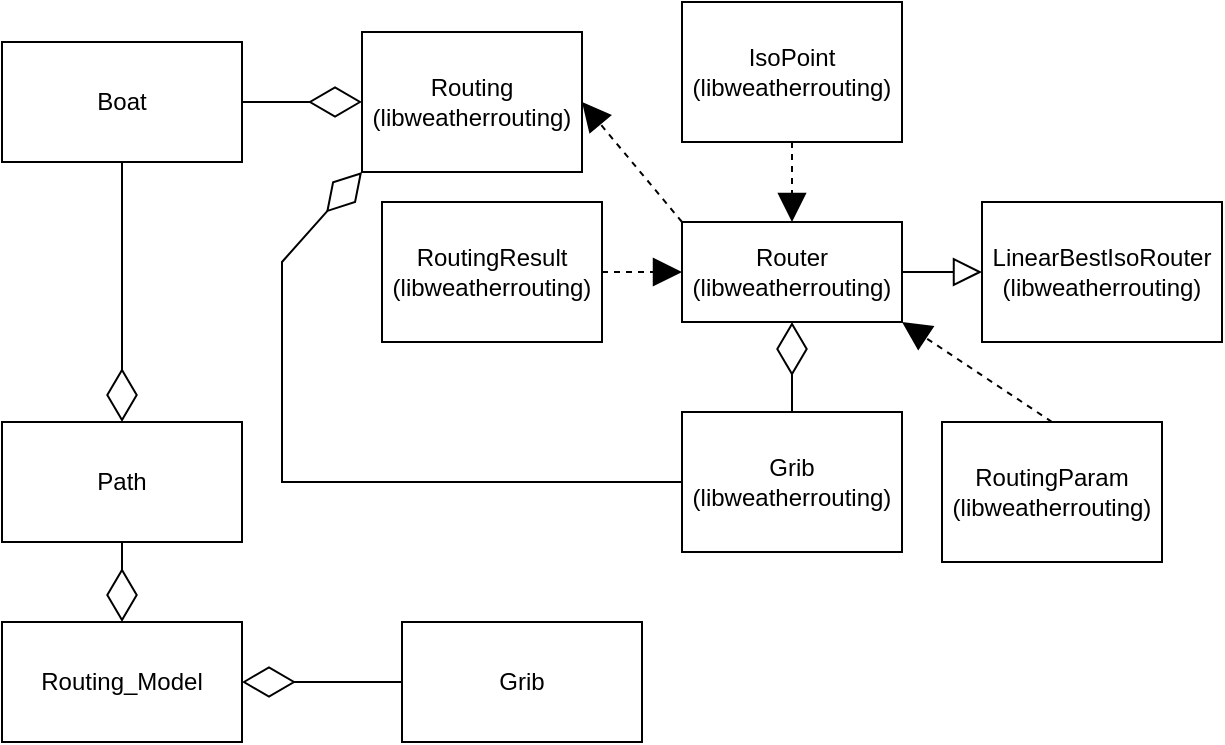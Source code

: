 <mxfile version="26.0.10">
  <diagram name="Page-1" id="5yTConWs5JeKKFf_RoLr">
    <mxGraphModel dx="613" dy="614" grid="1" gridSize="10" guides="1" tooltips="1" connect="1" arrows="1" fold="1" page="1" pageScale="1" pageWidth="827" pageHeight="1169" math="0" shadow="0">
      <root>
        <mxCell id="0" />
        <mxCell id="1" parent="0" />
        <mxCell id="mq2eGTBwY-Je7kz1Fum_-1" value="Boat" style="rounded=0;whiteSpace=wrap;html=1;" vertex="1" parent="1">
          <mxGeometry x="190" y="90" width="120" height="60" as="geometry" />
        </mxCell>
        <mxCell id="mq2eGTBwY-Je7kz1Fum_-2" value="Path" style="rounded=0;whiteSpace=wrap;html=1;" vertex="1" parent="1">
          <mxGeometry x="190" y="280" width="120" height="60" as="geometry" />
        </mxCell>
        <mxCell id="mq2eGTBwY-Je7kz1Fum_-3" value="Grib" style="rounded=0;whiteSpace=wrap;html=1;" vertex="1" parent="1">
          <mxGeometry x="390" y="380" width="120" height="60" as="geometry" />
        </mxCell>
        <mxCell id="mq2eGTBwY-Je7kz1Fum_-4" value="Routing_Model" style="rounded=0;whiteSpace=wrap;html=1;" vertex="1" parent="1">
          <mxGeometry x="190" y="380" width="120" height="60" as="geometry" />
        </mxCell>
        <mxCell id="mq2eGTBwY-Je7kz1Fum_-9" value="" style="endArrow=diamondThin;endFill=0;endSize=24;html=1;rounded=0;exitX=0.5;exitY=1;exitDx=0;exitDy=0;entryX=0.5;entryY=0;entryDx=0;entryDy=0;" edge="1" parent="1" source="mq2eGTBwY-Je7kz1Fum_-1" target="mq2eGTBwY-Je7kz1Fum_-2">
          <mxGeometry width="160" relative="1" as="geometry">
            <mxPoint x="260" y="180" as="sourcePoint" />
            <mxPoint x="420" y="180" as="targetPoint" />
          </mxGeometry>
        </mxCell>
        <mxCell id="mq2eGTBwY-Je7kz1Fum_-10" value="" style="endArrow=diamondThin;endFill=0;endSize=24;html=1;rounded=0;exitX=0.5;exitY=1;exitDx=0;exitDy=0;entryX=0.5;entryY=0;entryDx=0;entryDy=0;" edge="1" parent="1" source="mq2eGTBwY-Je7kz1Fum_-2" target="mq2eGTBwY-Je7kz1Fum_-4">
          <mxGeometry width="160" relative="1" as="geometry">
            <mxPoint x="259.7" y="260" as="sourcePoint" />
            <mxPoint x="259.7" y="310" as="targetPoint" />
          </mxGeometry>
        </mxCell>
        <mxCell id="mq2eGTBwY-Je7kz1Fum_-11" value="" style="endArrow=diamondThin;endFill=0;endSize=24;html=1;rounded=0;entryX=1;entryY=0.5;entryDx=0;entryDy=0;" edge="1" parent="1" source="mq2eGTBwY-Je7kz1Fum_-3" target="mq2eGTBwY-Je7kz1Fum_-4">
          <mxGeometry width="160" relative="1" as="geometry">
            <mxPoint x="380" y="240" as="sourcePoint" />
            <mxPoint x="380" y="290" as="targetPoint" />
          </mxGeometry>
        </mxCell>
        <mxCell id="mq2eGTBwY-Je7kz1Fum_-12" value="LinearBestIsoRouter (libweatherrouting)" style="html=1;whiteSpace=wrap;" vertex="1" parent="1">
          <mxGeometry x="680" y="170" width="120" height="70" as="geometry" />
        </mxCell>
        <mxCell id="mq2eGTBwY-Je7kz1Fum_-13" value="Routing (libweatherrouting)" style="html=1;whiteSpace=wrap;" vertex="1" parent="1">
          <mxGeometry x="370" y="85" width="110" height="70" as="geometry" />
        </mxCell>
        <mxCell id="mq2eGTBwY-Je7kz1Fum_-17" value="Router&lt;div&gt;(libweatherrouting)&lt;/div&gt;" style="html=1;whiteSpace=wrap;" vertex="1" parent="1">
          <mxGeometry x="530" y="180" width="110" height="50" as="geometry" />
        </mxCell>
        <mxCell id="mq2eGTBwY-Je7kz1Fum_-19" value="" style="endArrow=block;dashed=0;endFill=0;endSize=12;html=1;rounded=0;exitX=1;exitY=0.5;exitDx=0;exitDy=0;entryX=0;entryY=0.5;entryDx=0;entryDy=0;" edge="1" parent="1" source="mq2eGTBwY-Je7kz1Fum_-17" target="mq2eGTBwY-Je7kz1Fum_-12">
          <mxGeometry width="160" relative="1" as="geometry">
            <mxPoint x="400" y="220" as="sourcePoint" />
            <mxPoint x="560" y="220" as="targetPoint" />
          </mxGeometry>
        </mxCell>
        <mxCell id="mq2eGTBwY-Je7kz1Fum_-21" value="Grib&lt;div&gt;(libweatherrouting)&lt;/div&gt;" style="html=1;whiteSpace=wrap;" vertex="1" parent="1">
          <mxGeometry x="530" y="275" width="110" height="70" as="geometry" />
        </mxCell>
        <mxCell id="mq2eGTBwY-Je7kz1Fum_-22" value="" style="endArrow=diamondThin;endFill=0;endSize=24;html=1;rounded=0;exitX=0.5;exitY=0;exitDx=0;exitDy=0;entryX=0.5;entryY=1;entryDx=0;entryDy=0;" edge="1" parent="1" source="mq2eGTBwY-Je7kz1Fum_-21" target="mq2eGTBwY-Je7kz1Fum_-17">
          <mxGeometry width="160" relative="1" as="geometry">
            <mxPoint x="430" y="60" as="sourcePoint" />
            <mxPoint x="470" y="60" as="targetPoint" />
          </mxGeometry>
        </mxCell>
        <mxCell id="mq2eGTBwY-Je7kz1Fum_-24" value="RoutingResult (libweatherrouting)" style="html=1;whiteSpace=wrap;" vertex="1" parent="1">
          <mxGeometry x="380" y="170" width="110" height="70" as="geometry" />
        </mxCell>
        <mxCell id="mq2eGTBwY-Je7kz1Fum_-25" value="" style="endArrow=block;dashed=1;endFill=12;endSize=12;html=1;rounded=0;exitX=1;exitY=0.5;exitDx=0;exitDy=0;" edge="1" parent="1" source="mq2eGTBwY-Je7kz1Fum_-24" target="mq2eGTBwY-Je7kz1Fum_-17">
          <mxGeometry width="160" relative="1" as="geometry">
            <mxPoint x="540" y="320" as="sourcePoint" />
            <mxPoint x="490" y="190" as="targetPoint" />
          </mxGeometry>
        </mxCell>
        <mxCell id="mq2eGTBwY-Je7kz1Fum_-26" value="IsoPoint (libweatherrouting)" style="html=1;whiteSpace=wrap;" vertex="1" parent="1">
          <mxGeometry x="530" y="70" width="110" height="70" as="geometry" />
        </mxCell>
        <mxCell id="mq2eGTBwY-Je7kz1Fum_-27" value="" style="endArrow=block;dashed=1;endFill=12;endSize=12;html=1;rounded=0;exitX=0.5;exitY=1;exitDx=0;exitDy=0;entryX=0.5;entryY=0;entryDx=0;entryDy=0;" edge="1" parent="1" source="mq2eGTBwY-Je7kz1Fum_-26" target="mq2eGTBwY-Je7kz1Fum_-17">
          <mxGeometry width="160" relative="1" as="geometry">
            <mxPoint x="445" y="210" as="sourcePoint" />
            <mxPoint x="439" y="165" as="targetPoint" />
          </mxGeometry>
        </mxCell>
        <mxCell id="mq2eGTBwY-Je7kz1Fum_-29" value="RoutingParam (libweatherrouting)" style="html=1;whiteSpace=wrap;" vertex="1" parent="1">
          <mxGeometry x="660" y="280" width="110" height="70" as="geometry" />
        </mxCell>
        <mxCell id="mq2eGTBwY-Je7kz1Fum_-30" value="" style="endArrow=block;dashed=1;endFill=12;endSize=12;html=1;rounded=0;exitX=0.5;exitY=0;exitDx=0;exitDy=0;" edge="1" parent="1" source="mq2eGTBwY-Je7kz1Fum_-29">
          <mxGeometry width="160" relative="1" as="geometry">
            <mxPoint x="595" y="150" as="sourcePoint" />
            <mxPoint x="640" y="230" as="targetPoint" />
          </mxGeometry>
        </mxCell>
        <mxCell id="mq2eGTBwY-Je7kz1Fum_-31" value="" style="endArrow=block;dashed=1;endFill=12;endSize=12;html=1;rounded=0;exitX=0;exitY=0;exitDx=0;exitDy=0;entryX=1;entryY=0.5;entryDx=0;entryDy=0;" edge="1" parent="1" source="mq2eGTBwY-Je7kz1Fum_-17" target="mq2eGTBwY-Je7kz1Fum_-13">
          <mxGeometry width="160" relative="1" as="geometry">
            <mxPoint x="595" y="150" as="sourcePoint" />
            <mxPoint x="595" y="190" as="targetPoint" />
          </mxGeometry>
        </mxCell>
        <mxCell id="mq2eGTBwY-Je7kz1Fum_-32" value="" style="endArrow=diamondThin;endFill=0;endSize=24;html=1;rounded=0;exitX=1;exitY=0.5;exitDx=0;exitDy=0;entryX=0;entryY=0.5;entryDx=0;entryDy=0;" edge="1" parent="1" source="mq2eGTBwY-Je7kz1Fum_-1" target="mq2eGTBwY-Je7kz1Fum_-13">
          <mxGeometry width="160" relative="1" as="geometry">
            <mxPoint x="500" y="320" as="sourcePoint" />
            <mxPoint x="340" y="130" as="targetPoint" />
          </mxGeometry>
        </mxCell>
        <mxCell id="mq2eGTBwY-Je7kz1Fum_-34" value="" style="endArrow=diamondThin;endFill=0;endSize=24;html=1;rounded=0;exitX=0;exitY=0.5;exitDx=0;exitDy=0;entryX=0;entryY=1;entryDx=0;entryDy=0;" edge="1" parent="1" source="mq2eGTBwY-Je7kz1Fum_-21" target="mq2eGTBwY-Je7kz1Fum_-13">
          <mxGeometry width="160" relative="1" as="geometry">
            <mxPoint x="595" y="285" as="sourcePoint" />
            <mxPoint x="595" y="240" as="targetPoint" />
            <Array as="points">
              <mxPoint x="330" y="310" />
              <mxPoint x="330" y="200" />
            </Array>
          </mxGeometry>
        </mxCell>
      </root>
    </mxGraphModel>
  </diagram>
</mxfile>
